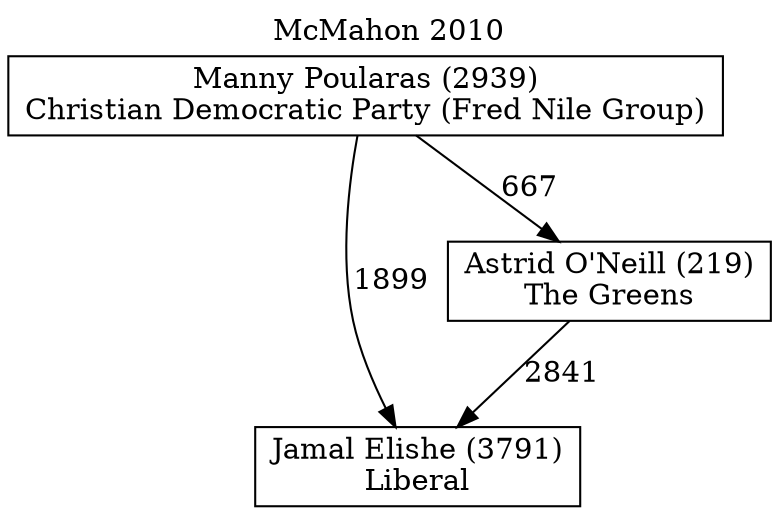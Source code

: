 // House preference flow
digraph "Jamal Elishe (3791)_McMahon_2010" {
	graph [label="McMahon 2010" labelloc=t mclimit=10]
	node [shape=box]
	"Jamal Elishe (3791)" [label="Jamal Elishe (3791)
Liberal"]
	"Astrid O'Neill (219)" [label="Astrid O'Neill (219)
The Greens"]
	"Manny Poularas (2939)" [label="Manny Poularas (2939)
Christian Democratic Party (Fred Nile Group)"]
	"Astrid O'Neill (219)" -> "Jamal Elishe (3791)" [label=2841]
	"Manny Poularas (2939)" -> "Astrid O'Neill (219)" [label=667]
	"Manny Poularas (2939)" -> "Jamal Elishe (3791)" [label=1899]
}
